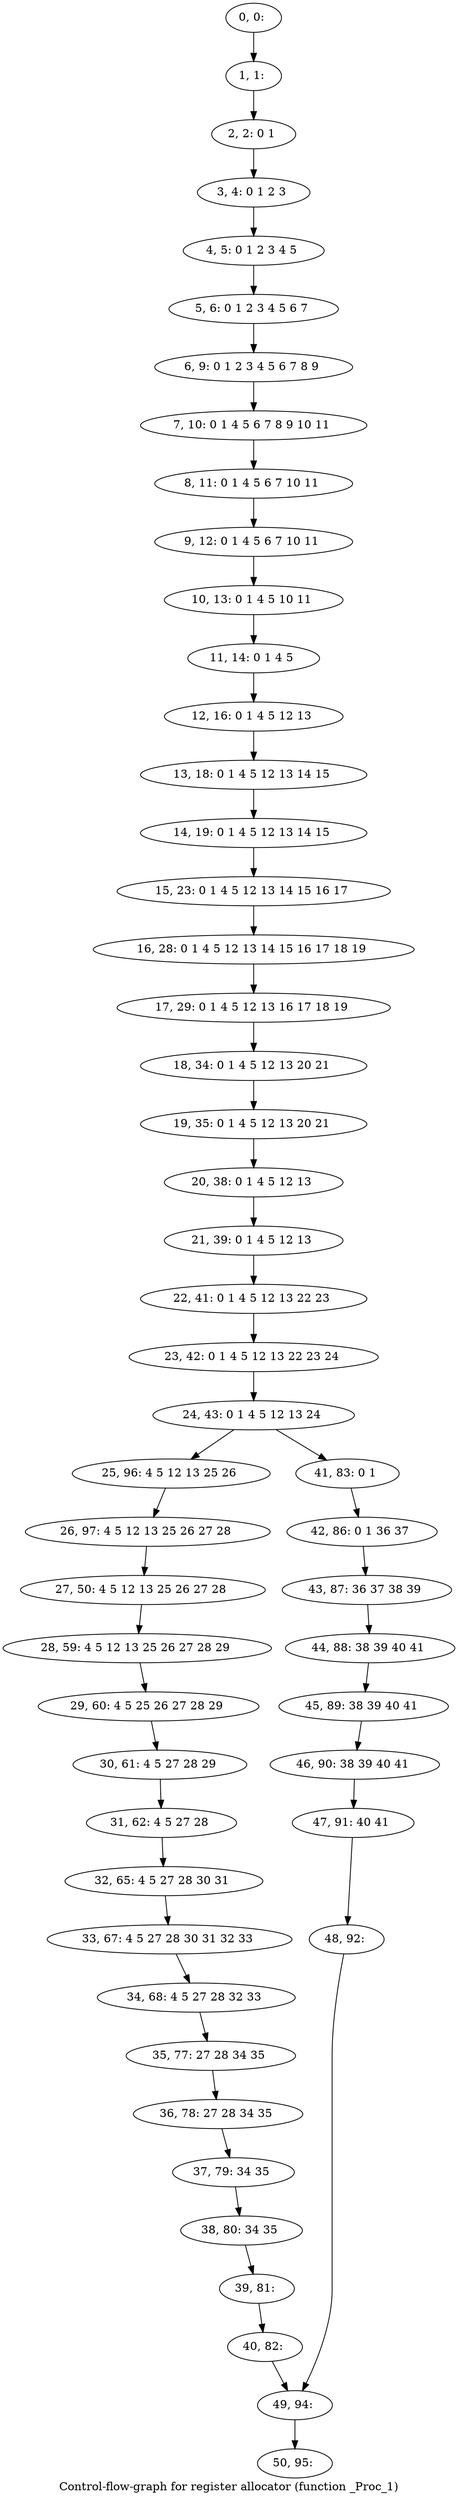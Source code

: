 digraph G {
graph [label="Control-flow-graph for register allocator (function _Proc_1)"]
0[label="0, 0: "];
1[label="1, 1: "];
2[label="2, 2: 0 1 "];
3[label="3, 4: 0 1 2 3 "];
4[label="4, 5: 0 1 2 3 4 5 "];
5[label="5, 6: 0 1 2 3 4 5 6 7 "];
6[label="6, 9: 0 1 2 3 4 5 6 7 8 9 "];
7[label="7, 10: 0 1 4 5 6 7 8 9 10 11 "];
8[label="8, 11: 0 1 4 5 6 7 10 11 "];
9[label="9, 12: 0 1 4 5 6 7 10 11 "];
10[label="10, 13: 0 1 4 5 10 11 "];
11[label="11, 14: 0 1 4 5 "];
12[label="12, 16: 0 1 4 5 12 13 "];
13[label="13, 18: 0 1 4 5 12 13 14 15 "];
14[label="14, 19: 0 1 4 5 12 13 14 15 "];
15[label="15, 23: 0 1 4 5 12 13 14 15 16 17 "];
16[label="16, 28: 0 1 4 5 12 13 14 15 16 17 18 19 "];
17[label="17, 29: 0 1 4 5 12 13 16 17 18 19 "];
18[label="18, 34: 0 1 4 5 12 13 20 21 "];
19[label="19, 35: 0 1 4 5 12 13 20 21 "];
20[label="20, 38: 0 1 4 5 12 13 "];
21[label="21, 39: 0 1 4 5 12 13 "];
22[label="22, 41: 0 1 4 5 12 13 22 23 "];
23[label="23, 42: 0 1 4 5 12 13 22 23 24 "];
24[label="24, 43: 0 1 4 5 12 13 24 "];
25[label="25, 96: 4 5 12 13 25 26 "];
26[label="26, 97: 4 5 12 13 25 26 27 28 "];
27[label="27, 50: 4 5 12 13 25 26 27 28 "];
28[label="28, 59: 4 5 12 13 25 26 27 28 29 "];
29[label="29, 60: 4 5 25 26 27 28 29 "];
30[label="30, 61: 4 5 27 28 29 "];
31[label="31, 62: 4 5 27 28 "];
32[label="32, 65: 4 5 27 28 30 31 "];
33[label="33, 67: 4 5 27 28 30 31 32 33 "];
34[label="34, 68: 4 5 27 28 32 33 "];
35[label="35, 77: 27 28 34 35 "];
36[label="36, 78: 27 28 34 35 "];
37[label="37, 79: 34 35 "];
38[label="38, 80: 34 35 "];
39[label="39, 81: "];
40[label="40, 82: "];
41[label="41, 83: 0 1 "];
42[label="42, 86: 0 1 36 37 "];
43[label="43, 87: 36 37 38 39 "];
44[label="44, 88: 38 39 40 41 "];
45[label="45, 89: 38 39 40 41 "];
46[label="46, 90: 38 39 40 41 "];
47[label="47, 91: 40 41 "];
48[label="48, 92: "];
49[label="49, 94: "];
50[label="50, 95: "];
0->1 ;
1->2 ;
2->3 ;
3->4 ;
4->5 ;
5->6 ;
6->7 ;
7->8 ;
8->9 ;
9->10 ;
10->11 ;
11->12 ;
12->13 ;
13->14 ;
14->15 ;
15->16 ;
16->17 ;
17->18 ;
18->19 ;
19->20 ;
20->21 ;
21->22 ;
22->23 ;
23->24 ;
24->25 ;
24->41 ;
25->26 ;
26->27 ;
27->28 ;
28->29 ;
29->30 ;
30->31 ;
31->32 ;
32->33 ;
33->34 ;
34->35 ;
35->36 ;
36->37 ;
37->38 ;
38->39 ;
39->40 ;
40->49 ;
41->42 ;
42->43 ;
43->44 ;
44->45 ;
45->46 ;
46->47 ;
47->48 ;
48->49 ;
49->50 ;
}
